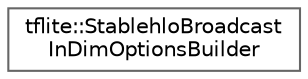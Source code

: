 digraph "Graphical Class Hierarchy"
{
 // LATEX_PDF_SIZE
  bgcolor="transparent";
  edge [fontname=Helvetica,fontsize=10,labelfontname=Helvetica,labelfontsize=10];
  node [fontname=Helvetica,fontsize=10,shape=box,height=0.2,width=0.4];
  rankdir="LR";
  Node0 [id="Node000000",label="tflite::StablehloBroadcast\lInDimOptionsBuilder",height=0.2,width=0.4,color="grey40", fillcolor="white", style="filled",URL="$structtflite_1_1_stablehlo_broadcast_in_dim_options_builder.html",tooltip=" "];
}
